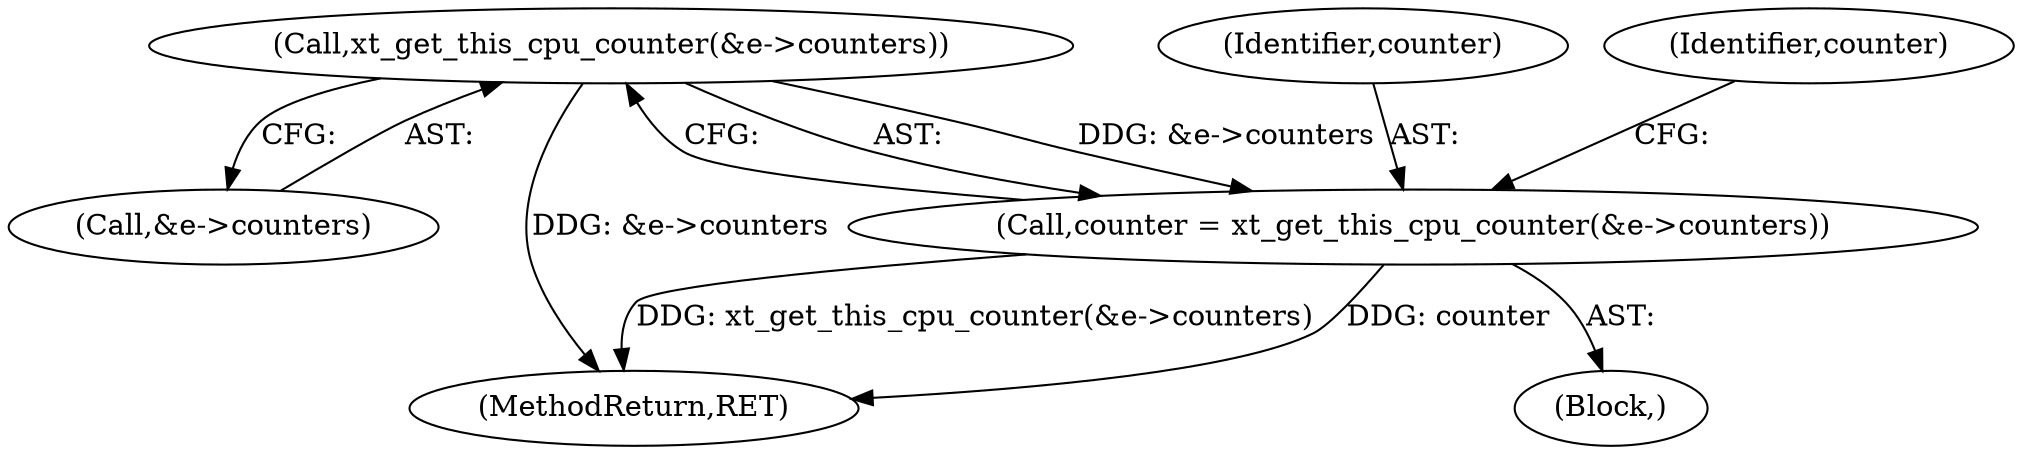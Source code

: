 digraph "0_linux_57ebd808a97d7c5b1e1afb937c2db22beba3c1f8_0@pointer" {
"1000309" [label="(Call,xt_get_this_cpu_counter(&e->counters))"];
"1000307" [label="(Call,counter = xt_get_this_cpu_counter(&e->counters))"];
"1000308" [label="(Identifier,counter)"];
"1000316" [label="(Identifier,counter)"];
"1000254" [label="(Block,)"];
"1000309" [label="(Call,xt_get_this_cpu_counter(&e->counters))"];
"1000310" [label="(Call,&e->counters)"];
"1000519" [label="(MethodReturn,RET)"];
"1000307" [label="(Call,counter = xt_get_this_cpu_counter(&e->counters))"];
"1000309" -> "1000307"  [label="AST: "];
"1000309" -> "1000310"  [label="CFG: "];
"1000310" -> "1000309"  [label="AST: "];
"1000307" -> "1000309"  [label="CFG: "];
"1000309" -> "1000519"  [label="DDG: &e->counters"];
"1000309" -> "1000307"  [label="DDG: &e->counters"];
"1000307" -> "1000254"  [label="AST: "];
"1000308" -> "1000307"  [label="AST: "];
"1000316" -> "1000307"  [label="CFG: "];
"1000307" -> "1000519"  [label="DDG: xt_get_this_cpu_counter(&e->counters)"];
"1000307" -> "1000519"  [label="DDG: counter"];
}
